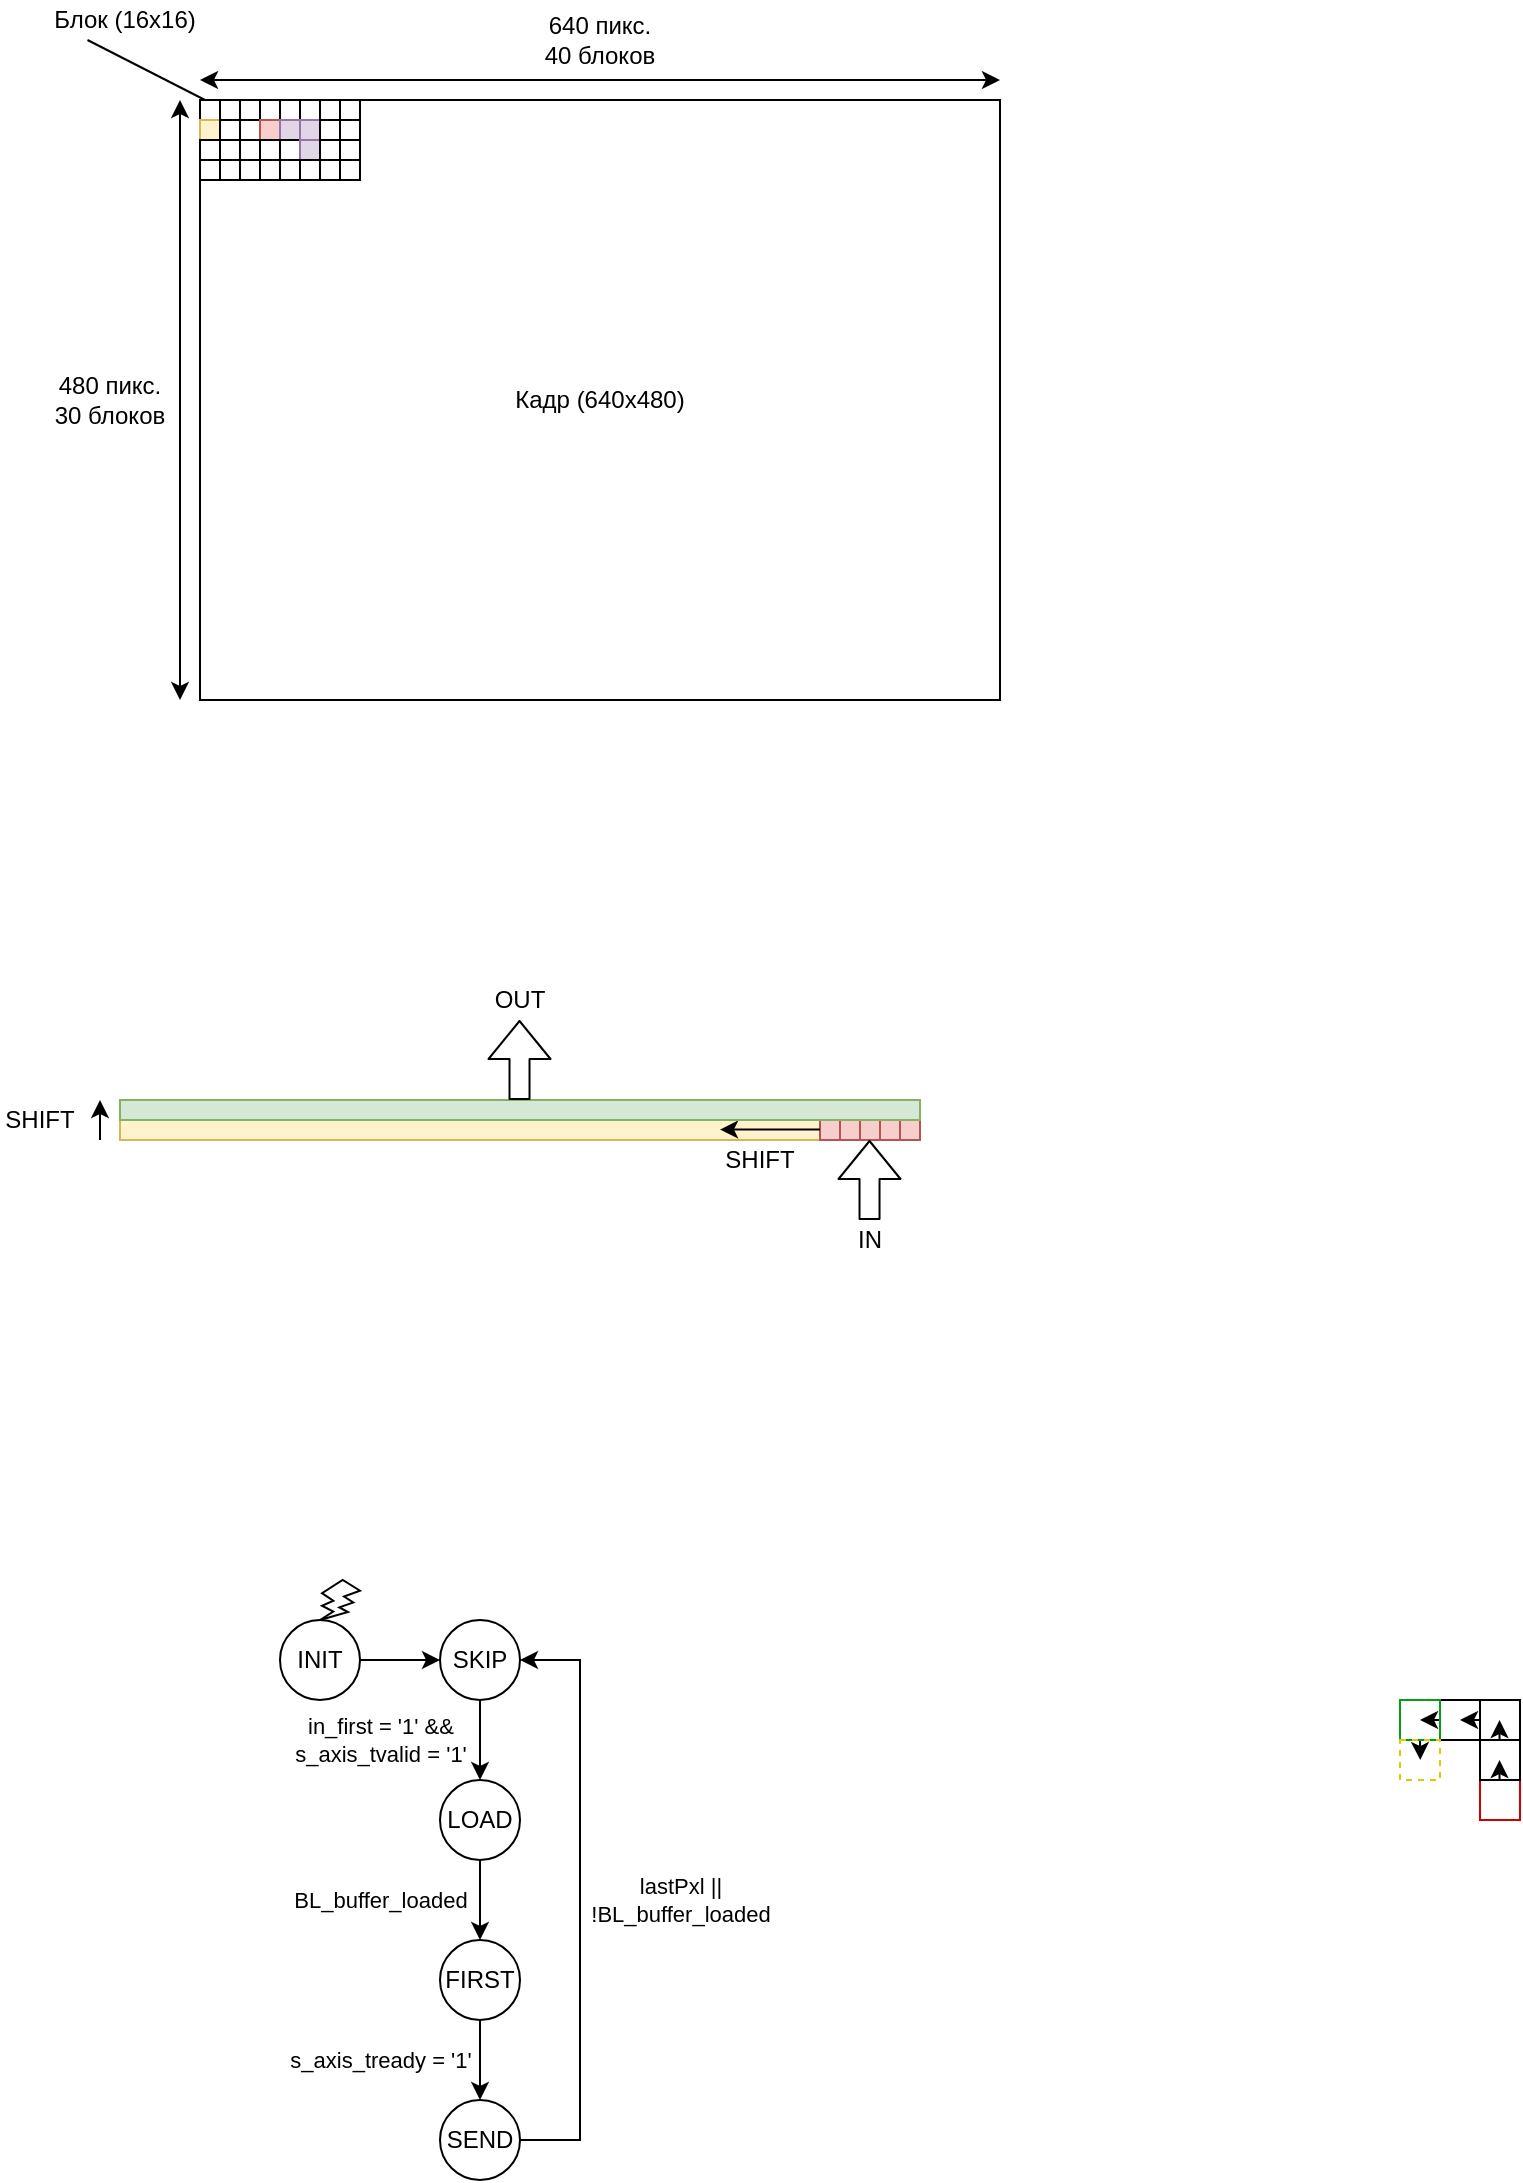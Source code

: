 <mxfile version="13.0.1" type="device"><diagram id="VSUt6JBAmLr8wrRYk416" name="Page-1"><mxGraphModel dx="302" dy="224" grid="1" gridSize="10" guides="1" tooltips="1" connect="1" arrows="1" fold="1" page="0" pageScale="1" pageWidth="827" pageHeight="1169" math="0" shadow="0"><root><mxCell id="0"/><mxCell id="1" parent="0"/><mxCell id="H4LSCGKHClLALdZ4WR-U-1" value="Кадр (640х480)" style="rounded=0;whiteSpace=wrap;html=1;fillColor=none;" vertex="1" parent="1"><mxGeometry x="160" y="200" width="400" height="300" as="geometry"/></mxCell><mxCell id="H4LSCGKHClLALdZ4WR-U-2" value="" style="rounded=0;whiteSpace=wrap;html=1;" vertex="1" parent="1"><mxGeometry x="160" y="200" width="10" height="10" as="geometry"/></mxCell><mxCell id="H4LSCGKHClLALdZ4WR-U-3" value="" style="rounded=0;whiteSpace=wrap;html=1;" vertex="1" parent="1"><mxGeometry x="170" y="200" width="10" height="10" as="geometry"/></mxCell><mxCell id="H4LSCGKHClLALdZ4WR-U-4" value="" style="rounded=0;whiteSpace=wrap;html=1;" vertex="1" parent="1"><mxGeometry x="180" y="200" width="10" height="10" as="geometry"/></mxCell><mxCell id="H4LSCGKHClLALdZ4WR-U-5" value="" style="rounded=0;whiteSpace=wrap;html=1;" vertex="1" parent="1"><mxGeometry x="190" y="200" width="10" height="10" as="geometry"/></mxCell><mxCell id="H4LSCGKHClLALdZ4WR-U-6" value="" style="rounded=0;whiteSpace=wrap;html=1;" vertex="1" parent="1"><mxGeometry x="200" y="200" width="10" height="10" as="geometry"/></mxCell><mxCell id="H4LSCGKHClLALdZ4WR-U-7" value="" style="rounded=0;whiteSpace=wrap;html=1;" vertex="1" parent="1"><mxGeometry x="210" y="200" width="10" height="10" as="geometry"/></mxCell><mxCell id="H4LSCGKHClLALdZ4WR-U-8" value="" style="rounded=0;whiteSpace=wrap;html=1;" vertex="1" parent="1"><mxGeometry x="220" y="200" width="10" height="10" as="geometry"/></mxCell><mxCell id="H4LSCGKHClLALdZ4WR-U-9" value="" style="rounded=0;whiteSpace=wrap;html=1;" vertex="1" parent="1"><mxGeometry x="230" y="200" width="10" height="10" as="geometry"/></mxCell><mxCell id="H4LSCGKHClLALdZ4WR-U-10" value="" style="endArrow=none;html=1;entryX=0.25;entryY=0;entryDx=0;entryDy=0;exitX=0.25;exitY=1;exitDx=0;exitDy=0;" edge="1" parent="1" source="H4LSCGKHClLALdZ4WR-U-11" target="H4LSCGKHClLALdZ4WR-U-2"><mxGeometry width="50" height="50" relative="1" as="geometry"><mxPoint x="190" y="170" as="sourcePoint"/><mxPoint x="450" y="310" as="targetPoint"/></mxGeometry></mxCell><mxCell id="H4LSCGKHClLALdZ4WR-U-11" value="Блок (16х16)" style="text;html=1;strokeColor=none;fillColor=none;align=center;verticalAlign=middle;whiteSpace=wrap;rounded=0;" vertex="1" parent="1"><mxGeometry x="85" y="150" width="75" height="20" as="geometry"/></mxCell><mxCell id="H4LSCGKHClLALdZ4WR-U-12" value="" style="rounded=0;whiteSpace=wrap;html=1;fillColor=#fff2cc;strokeColor=#d6b656;" vertex="1" parent="1"><mxGeometry x="160" y="210" width="10" height="10" as="geometry"/></mxCell><mxCell id="H4LSCGKHClLALdZ4WR-U-13" value="" style="rounded=0;whiteSpace=wrap;html=1;" vertex="1" parent="1"><mxGeometry x="170" y="210" width="10" height="10" as="geometry"/></mxCell><mxCell id="H4LSCGKHClLALdZ4WR-U-14" value="" style="rounded=0;whiteSpace=wrap;html=1;" vertex="1" parent="1"><mxGeometry x="180" y="210" width="10" height="10" as="geometry"/></mxCell><mxCell id="H4LSCGKHClLALdZ4WR-U-15" value="" style="rounded=0;whiteSpace=wrap;html=1;fillColor=#f8cecc;strokeColor=#b85450;" vertex="1" parent="1"><mxGeometry x="190" y="210" width="10" height="10" as="geometry"/></mxCell><mxCell id="H4LSCGKHClLALdZ4WR-U-16" value="" style="rounded=0;whiteSpace=wrap;html=1;fillColor=#e1d5e7;strokeColor=#9673a6;" vertex="1" parent="1"><mxGeometry x="200" y="210" width="10" height="10" as="geometry"/></mxCell><mxCell id="H4LSCGKHClLALdZ4WR-U-17" value="" style="rounded=0;whiteSpace=wrap;html=1;fillColor=#e1d5e7;strokeColor=#9673a6;" vertex="1" parent="1"><mxGeometry x="210" y="210" width="10" height="10" as="geometry"/></mxCell><mxCell id="H4LSCGKHClLALdZ4WR-U-18" value="" style="rounded=0;whiteSpace=wrap;html=1;" vertex="1" parent="1"><mxGeometry x="220" y="210" width="10" height="10" as="geometry"/></mxCell><mxCell id="H4LSCGKHClLALdZ4WR-U-19" value="" style="rounded=0;whiteSpace=wrap;html=1;" vertex="1" parent="1"><mxGeometry x="230" y="210" width="10" height="10" as="geometry"/></mxCell><mxCell id="H4LSCGKHClLALdZ4WR-U-20" value="" style="rounded=0;whiteSpace=wrap;html=1;" vertex="1" parent="1"><mxGeometry x="160" y="220" width="10" height="10" as="geometry"/></mxCell><mxCell id="H4LSCGKHClLALdZ4WR-U-21" value="" style="rounded=0;whiteSpace=wrap;html=1;" vertex="1" parent="1"><mxGeometry x="170" y="220" width="10" height="10" as="geometry"/></mxCell><mxCell id="H4LSCGKHClLALdZ4WR-U-22" value="" style="rounded=0;whiteSpace=wrap;html=1;" vertex="1" parent="1"><mxGeometry x="180" y="220" width="10" height="10" as="geometry"/></mxCell><mxCell id="H4LSCGKHClLALdZ4WR-U-23" value="" style="rounded=0;whiteSpace=wrap;html=1;" vertex="1" parent="1"><mxGeometry x="190" y="220" width="10" height="10" as="geometry"/></mxCell><mxCell id="H4LSCGKHClLALdZ4WR-U-24" value="" style="rounded=0;whiteSpace=wrap;html=1;" vertex="1" parent="1"><mxGeometry x="200" y="220" width="10" height="10" as="geometry"/></mxCell><mxCell id="H4LSCGKHClLALdZ4WR-U-25" value="" style="rounded=0;whiteSpace=wrap;html=1;fillColor=#e1d5e7;strokeColor=#9673a6;" vertex="1" parent="1"><mxGeometry x="210" y="220" width="10" height="10" as="geometry"/></mxCell><mxCell id="H4LSCGKHClLALdZ4WR-U-26" value="" style="rounded=0;whiteSpace=wrap;html=1;" vertex="1" parent="1"><mxGeometry x="220" y="220" width="10" height="10" as="geometry"/></mxCell><mxCell id="H4LSCGKHClLALdZ4WR-U-27" value="" style="rounded=0;whiteSpace=wrap;html=1;" vertex="1" parent="1"><mxGeometry x="230" y="220" width="10" height="10" as="geometry"/></mxCell><mxCell id="H4LSCGKHClLALdZ4WR-U-28" value="" style="rounded=0;whiteSpace=wrap;html=1;" vertex="1" parent="1"><mxGeometry x="160" y="230" width="10" height="10" as="geometry"/></mxCell><mxCell id="H4LSCGKHClLALdZ4WR-U-29" value="" style="rounded=0;whiteSpace=wrap;html=1;" vertex="1" parent="1"><mxGeometry x="170" y="230" width="10" height="10" as="geometry"/></mxCell><mxCell id="H4LSCGKHClLALdZ4WR-U-30" value="" style="rounded=0;whiteSpace=wrap;html=1;" vertex="1" parent="1"><mxGeometry x="180" y="230" width="10" height="10" as="geometry"/></mxCell><mxCell id="H4LSCGKHClLALdZ4WR-U-31" value="" style="rounded=0;whiteSpace=wrap;html=1;" vertex="1" parent="1"><mxGeometry x="190" y="230" width="10" height="10" as="geometry"/></mxCell><mxCell id="H4LSCGKHClLALdZ4WR-U-32" value="" style="rounded=0;whiteSpace=wrap;html=1;" vertex="1" parent="1"><mxGeometry x="200" y="230" width="10" height="10" as="geometry"/></mxCell><mxCell id="H4LSCGKHClLALdZ4WR-U-33" value="" style="rounded=0;whiteSpace=wrap;html=1;" vertex="1" parent="1"><mxGeometry x="210" y="230" width="10" height="10" as="geometry"/></mxCell><mxCell id="H4LSCGKHClLALdZ4WR-U-34" value="" style="rounded=0;whiteSpace=wrap;html=1;" vertex="1" parent="1"><mxGeometry x="220" y="230" width="10" height="10" as="geometry"/></mxCell><mxCell id="H4LSCGKHClLALdZ4WR-U-35" value="" style="rounded=0;whiteSpace=wrap;html=1;" vertex="1" parent="1"><mxGeometry x="230" y="230" width="10" height="10" as="geometry"/></mxCell><mxCell id="H4LSCGKHClLALdZ4WR-U-38" value="" style="endArrow=classic;startArrow=classic;html=1;" edge="1" parent="1"><mxGeometry width="50" height="50" relative="1" as="geometry"><mxPoint x="150" y="500" as="sourcePoint"/><mxPoint x="150" y="200" as="targetPoint"/></mxGeometry></mxCell><mxCell id="H4LSCGKHClLALdZ4WR-U-39" value="480 пикс.&lt;br&gt;30 блоков" style="text;html=1;strokeColor=none;fillColor=none;align=center;verticalAlign=middle;whiteSpace=wrap;rounded=0;" vertex="1" parent="1"><mxGeometry x="80" y="330" width="70" height="40" as="geometry"/></mxCell><mxCell id="H4LSCGKHClLALdZ4WR-U-40" value="" style="endArrow=classic;startArrow=classic;html=1;" edge="1" parent="1"><mxGeometry width="50" height="50" relative="1" as="geometry"><mxPoint x="560" y="190" as="sourcePoint"/><mxPoint x="160" y="190" as="targetPoint"/></mxGeometry></mxCell><mxCell id="H4LSCGKHClLALdZ4WR-U-41" value="640 пикс.&lt;br&gt;40 блоков" style="text;html=1;strokeColor=none;fillColor=none;align=center;verticalAlign=middle;whiteSpace=wrap;rounded=0;" vertex="1" parent="1"><mxGeometry x="325" y="150" width="70" height="40" as="geometry"/></mxCell><mxCell id="H4LSCGKHClLALdZ4WR-U-42" value="" style="rounded=0;whiteSpace=wrap;html=1;fillColor=#fff2cc;strokeColor=#d6b656;" vertex="1" parent="1"><mxGeometry x="120" y="710" width="400" height="10" as="geometry"/></mxCell><mxCell id="H4LSCGKHClLALdZ4WR-U-43" value="" style="rounded=0;whiteSpace=wrap;html=1;fillColor=#f8cecc;strokeColor=#b85450;" vertex="1" parent="1"><mxGeometry x="510" y="710" width="10" height="10" as="geometry"/></mxCell><mxCell id="H4LSCGKHClLALdZ4WR-U-44" value="" style="rounded=0;whiteSpace=wrap;html=1;fillColor=#f8cecc;strokeColor=#b85450;" vertex="1" parent="1"><mxGeometry x="500" y="710" width="10" height="10" as="geometry"/></mxCell><mxCell id="H4LSCGKHClLALdZ4WR-U-45" value="" style="rounded=0;whiteSpace=wrap;html=1;fillColor=#f8cecc;strokeColor=#b85450;" vertex="1" parent="1"><mxGeometry x="490" y="710" width="10" height="10" as="geometry"/></mxCell><mxCell id="H4LSCGKHClLALdZ4WR-U-46" value="" style="rounded=0;whiteSpace=wrap;html=1;fillColor=#f8cecc;strokeColor=#b85450;" vertex="1" parent="1"><mxGeometry x="480" y="710" width="10" height="10" as="geometry"/></mxCell><mxCell id="H4LSCGKHClLALdZ4WR-U-47" value="" style="rounded=0;whiteSpace=wrap;html=1;fillColor=#f8cecc;strokeColor=#b85450;" vertex="1" parent="1"><mxGeometry x="470" y="710" width="10" height="10" as="geometry"/></mxCell><mxCell id="H4LSCGKHClLALdZ4WR-U-48" value="" style="shape=flexArrow;endArrow=classic;html=1;" edge="1" parent="1"><mxGeometry width="50" height="50" relative="1" as="geometry"><mxPoint x="494.76" y="760" as="sourcePoint"/><mxPoint x="494.76" y="720" as="targetPoint"/></mxGeometry></mxCell><mxCell id="H4LSCGKHClLALdZ4WR-U-49" value="IN" style="text;html=1;strokeColor=none;fillColor=none;align=center;verticalAlign=middle;whiteSpace=wrap;rounded=0;" vertex="1" parent="1"><mxGeometry x="475" y="760" width="40" height="20" as="geometry"/></mxCell><mxCell id="H4LSCGKHClLALdZ4WR-U-54" value="" style="endArrow=classic;html=1;" edge="1" parent="1"><mxGeometry width="50" height="50" relative="1" as="geometry"><mxPoint x="470" y="714.76" as="sourcePoint"/><mxPoint x="420" y="714.76" as="targetPoint"/></mxGeometry></mxCell><mxCell id="H4LSCGKHClLALdZ4WR-U-55" value="" style="endArrow=classic;html=1;" edge="1" parent="1"><mxGeometry width="50" height="50" relative="1" as="geometry"><mxPoint x="110" y="720" as="sourcePoint"/><mxPoint x="110" y="700" as="targetPoint"/></mxGeometry></mxCell><mxCell id="H4LSCGKHClLALdZ4WR-U-57" value="SHIFT" style="text;html=1;strokeColor=none;fillColor=none;align=center;verticalAlign=middle;whiteSpace=wrap;rounded=0;" vertex="1" parent="1"><mxGeometry x="60" y="700" width="40" height="20" as="geometry"/></mxCell><mxCell id="H4LSCGKHClLALdZ4WR-U-59" value="" style="rounded=0;whiteSpace=wrap;html=1;fillColor=#d5e8d4;strokeColor=#82b366;" vertex="1" parent="1"><mxGeometry x="120" y="700" width="400" height="10" as="geometry"/></mxCell><mxCell id="H4LSCGKHClLALdZ4WR-U-60" value="" style="shape=flexArrow;endArrow=classic;html=1;" edge="1" parent="1"><mxGeometry width="50" height="50" relative="1" as="geometry"><mxPoint x="319.76" y="700" as="sourcePoint"/><mxPoint x="319.76" y="660" as="targetPoint"/></mxGeometry></mxCell><mxCell id="H4LSCGKHClLALdZ4WR-U-61" value="OUT" style="text;html=1;strokeColor=none;fillColor=none;align=center;verticalAlign=middle;whiteSpace=wrap;rounded=0;" vertex="1" parent="1"><mxGeometry x="300" y="640" width="40" height="20" as="geometry"/></mxCell><mxCell id="H4LSCGKHClLALdZ4WR-U-62" value="SHIFT" style="text;html=1;strokeColor=none;fillColor=none;align=center;verticalAlign=middle;whiteSpace=wrap;rounded=0;" vertex="1" parent="1"><mxGeometry x="420" y="720" width="40" height="20" as="geometry"/></mxCell><mxCell id="H4LSCGKHClLALdZ4WR-U-72" style="edgeStyle=orthogonalEdgeStyle;rounded=0;orthogonalLoop=1;jettySize=auto;html=1;exitX=1;exitY=0.5;exitDx=0;exitDy=0;entryX=0;entryY=0.5;entryDx=0;entryDy=0;" edge="1" parent="1" source="H4LSCGKHClLALdZ4WR-U-64" target="H4LSCGKHClLALdZ4WR-U-66"><mxGeometry relative="1" as="geometry"/></mxCell><mxCell id="H4LSCGKHClLALdZ4WR-U-64" value="INIT" style="ellipse;whiteSpace=wrap;html=1;fillColor=none;" vertex="1" parent="1"><mxGeometry x="200" y="960" width="40" height="40" as="geometry"/></mxCell><mxCell id="H4LSCGKHClLALdZ4WR-U-65" value="" style="verticalLabelPosition=bottom;verticalAlign=top;html=1;shape=mxgraph.basic.flash;fillColor=none;" vertex="1" parent="1"><mxGeometry x="220" y="940" width="20" height="20" as="geometry"/></mxCell><mxCell id="H4LSCGKHClLALdZ4WR-U-69" style="edgeStyle=orthogonalEdgeStyle;rounded=0;orthogonalLoop=1;jettySize=auto;html=1;exitX=0.5;exitY=1;exitDx=0;exitDy=0;entryX=0.5;entryY=0;entryDx=0;entryDy=0;" edge="1" parent="1" source="H4LSCGKHClLALdZ4WR-U-66" target="H4LSCGKHClLALdZ4WR-U-68"><mxGeometry relative="1" as="geometry"/></mxCell><mxCell id="H4LSCGKHClLALdZ4WR-U-70" value="in_first = '1' &amp;amp;&amp;amp;&lt;br&gt;s_axis_tvalid = '1'" style="edgeLabel;html=1;align=center;verticalAlign=middle;resizable=0;points=[];" vertex="1" connectable="0" parent="H4LSCGKHClLALdZ4WR-U-69"><mxGeometry x="-0.223" relative="1" as="geometry"><mxPoint x="-50" y="4.29" as="offset"/></mxGeometry></mxCell><mxCell id="H4LSCGKHClLALdZ4WR-U-66" value="SKIP" style="ellipse;whiteSpace=wrap;html=1;aspect=fixed;fillColor=none;" vertex="1" parent="1"><mxGeometry x="280" y="960" width="40" height="40" as="geometry"/></mxCell><mxCell id="H4LSCGKHClLALdZ4WR-U-74" value="BL_buffer_loaded" style="edgeStyle=orthogonalEdgeStyle;rounded=0;orthogonalLoop=1;jettySize=auto;html=1;exitX=0.5;exitY=1;exitDx=0;exitDy=0;entryX=0.5;entryY=0;entryDx=0;entryDy=0;" edge="1" parent="1" source="H4LSCGKHClLALdZ4WR-U-68" target="H4LSCGKHClLALdZ4WR-U-73"><mxGeometry y="-50" relative="1" as="geometry"><mxPoint as="offset"/></mxGeometry></mxCell><mxCell id="H4LSCGKHClLALdZ4WR-U-68" value="LOAD" style="ellipse;whiteSpace=wrap;html=1;aspect=fixed;fillColor=none;" vertex="1" parent="1"><mxGeometry x="280" y="1040" width="40" height="40" as="geometry"/></mxCell><mxCell id="H4LSCGKHClLALdZ4WR-U-76" value="s_axis_tready = '1'" style="edgeStyle=orthogonalEdgeStyle;rounded=0;orthogonalLoop=1;jettySize=auto;html=1;exitX=0.5;exitY=1;exitDx=0;exitDy=0;entryX=0.5;entryY=0;entryDx=0;entryDy=0;" edge="1" parent="1" source="H4LSCGKHClLALdZ4WR-U-73" target="H4LSCGKHClLALdZ4WR-U-75"><mxGeometry y="-50" relative="1" as="geometry"><mxPoint as="offset"/></mxGeometry></mxCell><mxCell id="H4LSCGKHClLALdZ4WR-U-73" value="FIRST" style="ellipse;whiteSpace=wrap;html=1;aspect=fixed;fillColor=none;" vertex="1" parent="1"><mxGeometry x="280" y="1120" width="40" height="40" as="geometry"/></mxCell><mxCell id="H4LSCGKHClLALdZ4WR-U-77" style="edgeStyle=orthogonalEdgeStyle;rounded=0;orthogonalLoop=1;jettySize=auto;html=1;exitX=1;exitY=0.5;exitDx=0;exitDy=0;entryX=1;entryY=0.5;entryDx=0;entryDy=0;" edge="1" parent="1" source="H4LSCGKHClLALdZ4WR-U-75" target="H4LSCGKHClLALdZ4WR-U-66"><mxGeometry relative="1" as="geometry"><Array as="points"><mxPoint x="350" y="1220"/><mxPoint x="350" y="980"/></Array></mxGeometry></mxCell><mxCell id="H4LSCGKHClLALdZ4WR-U-78" value="lastPxl ||&lt;br&gt;!BL_buffer_loaded" style="edgeLabel;html=1;align=center;verticalAlign=middle;resizable=0;points=[];" vertex="1" connectable="0" parent="H4LSCGKHClLALdZ4WR-U-77"><mxGeometry x="0.062" y="1" relative="1" as="geometry"><mxPoint x="51" y="9.05" as="offset"/></mxGeometry></mxCell><mxCell id="H4LSCGKHClLALdZ4WR-U-75" value="SEND" style="ellipse;whiteSpace=wrap;html=1;aspect=fixed;fillColor=none;" vertex="1" parent="1"><mxGeometry x="280" y="1200" width="40" height="40" as="geometry"/></mxCell><mxCell id="H4LSCGKHClLALdZ4WR-U-79" value="" style="rounded=0;whiteSpace=wrap;html=1;fillColor=none;strokeColor=#D10000;" vertex="1" parent="1"><mxGeometry x="800" y="1040" width="20" height="20" as="geometry"/></mxCell><mxCell id="H4LSCGKHClLALdZ4WR-U-80" value="" style="endArrow=classic;html=1;" edge="1" parent="1"><mxGeometry width="50" height="50" relative="1" as="geometry"><mxPoint x="809.76" y="1040" as="sourcePoint"/><mxPoint x="809.76" y="1030" as="targetPoint"/></mxGeometry></mxCell><mxCell id="H4LSCGKHClLALdZ4WR-U-81" value="" style="rounded=0;whiteSpace=wrap;html=1;fillColor=none;" vertex="1" parent="1"><mxGeometry x="800" y="1020" width="20" height="20" as="geometry"/></mxCell><mxCell id="H4LSCGKHClLALdZ4WR-U-82" value="" style="endArrow=classic;html=1;" edge="1" parent="1"><mxGeometry width="50" height="50" relative="1" as="geometry"><mxPoint x="809.76" y="1020" as="sourcePoint"/><mxPoint x="809.76" y="1010" as="targetPoint"/></mxGeometry></mxCell><mxCell id="H4LSCGKHClLALdZ4WR-U-85" style="edgeStyle=orthogonalEdgeStyle;rounded=0;orthogonalLoop=1;jettySize=auto;html=1;exitX=0;exitY=0.5;exitDx=0;exitDy=0;" edge="1" parent="1" source="H4LSCGKHClLALdZ4WR-U-83"><mxGeometry relative="1" as="geometry"><mxPoint x="790" y="1009.81" as="targetPoint"/></mxGeometry></mxCell><mxCell id="H4LSCGKHClLALdZ4WR-U-83" value="" style="rounded=0;whiteSpace=wrap;html=1;fillColor=none;" vertex="1" parent="1"><mxGeometry x="800" y="1000" width="20" height="20" as="geometry"/></mxCell><mxCell id="H4LSCGKHClLALdZ4WR-U-87" style="edgeStyle=orthogonalEdgeStyle;rounded=0;orthogonalLoop=1;jettySize=auto;html=1;exitX=0;exitY=0.5;exitDx=0;exitDy=0;" edge="1" parent="1" source="H4LSCGKHClLALdZ4WR-U-86"><mxGeometry relative="1" as="geometry"><mxPoint x="770" y="1009.81" as="targetPoint"/></mxGeometry></mxCell><mxCell id="H4LSCGKHClLALdZ4WR-U-86" value="" style="rounded=0;whiteSpace=wrap;html=1;fillColor=none;" vertex="1" parent="1"><mxGeometry x="780" y="1000" width="20" height="20" as="geometry"/></mxCell><mxCell id="H4LSCGKHClLALdZ4WR-U-89" style="edgeStyle=orthogonalEdgeStyle;rounded=0;orthogonalLoop=1;jettySize=auto;html=1;exitX=0.5;exitY=1;exitDx=0;exitDy=0;" edge="1" parent="1" source="H4LSCGKHClLALdZ4WR-U-88"><mxGeometry relative="1" as="geometry"><mxPoint x="770.143" y="1030" as="targetPoint"/></mxGeometry></mxCell><mxCell id="H4LSCGKHClLALdZ4WR-U-88" value="" style="rounded=0;whiteSpace=wrap;html=1;fillColor=none;strokeColor=#059E14;" vertex="1" parent="1"><mxGeometry x="760" y="1000" width="20" height="20" as="geometry"/></mxCell><mxCell id="H4LSCGKHClLALdZ4WR-U-90" value="" style="rounded=0;whiteSpace=wrap;html=1;fillColor=none;strokeColor=#DBCD00;dashed=1;" vertex="1" parent="1"><mxGeometry x="760" y="1020" width="20" height="20" as="geometry"/></mxCell></root></mxGraphModel></diagram></mxfile>